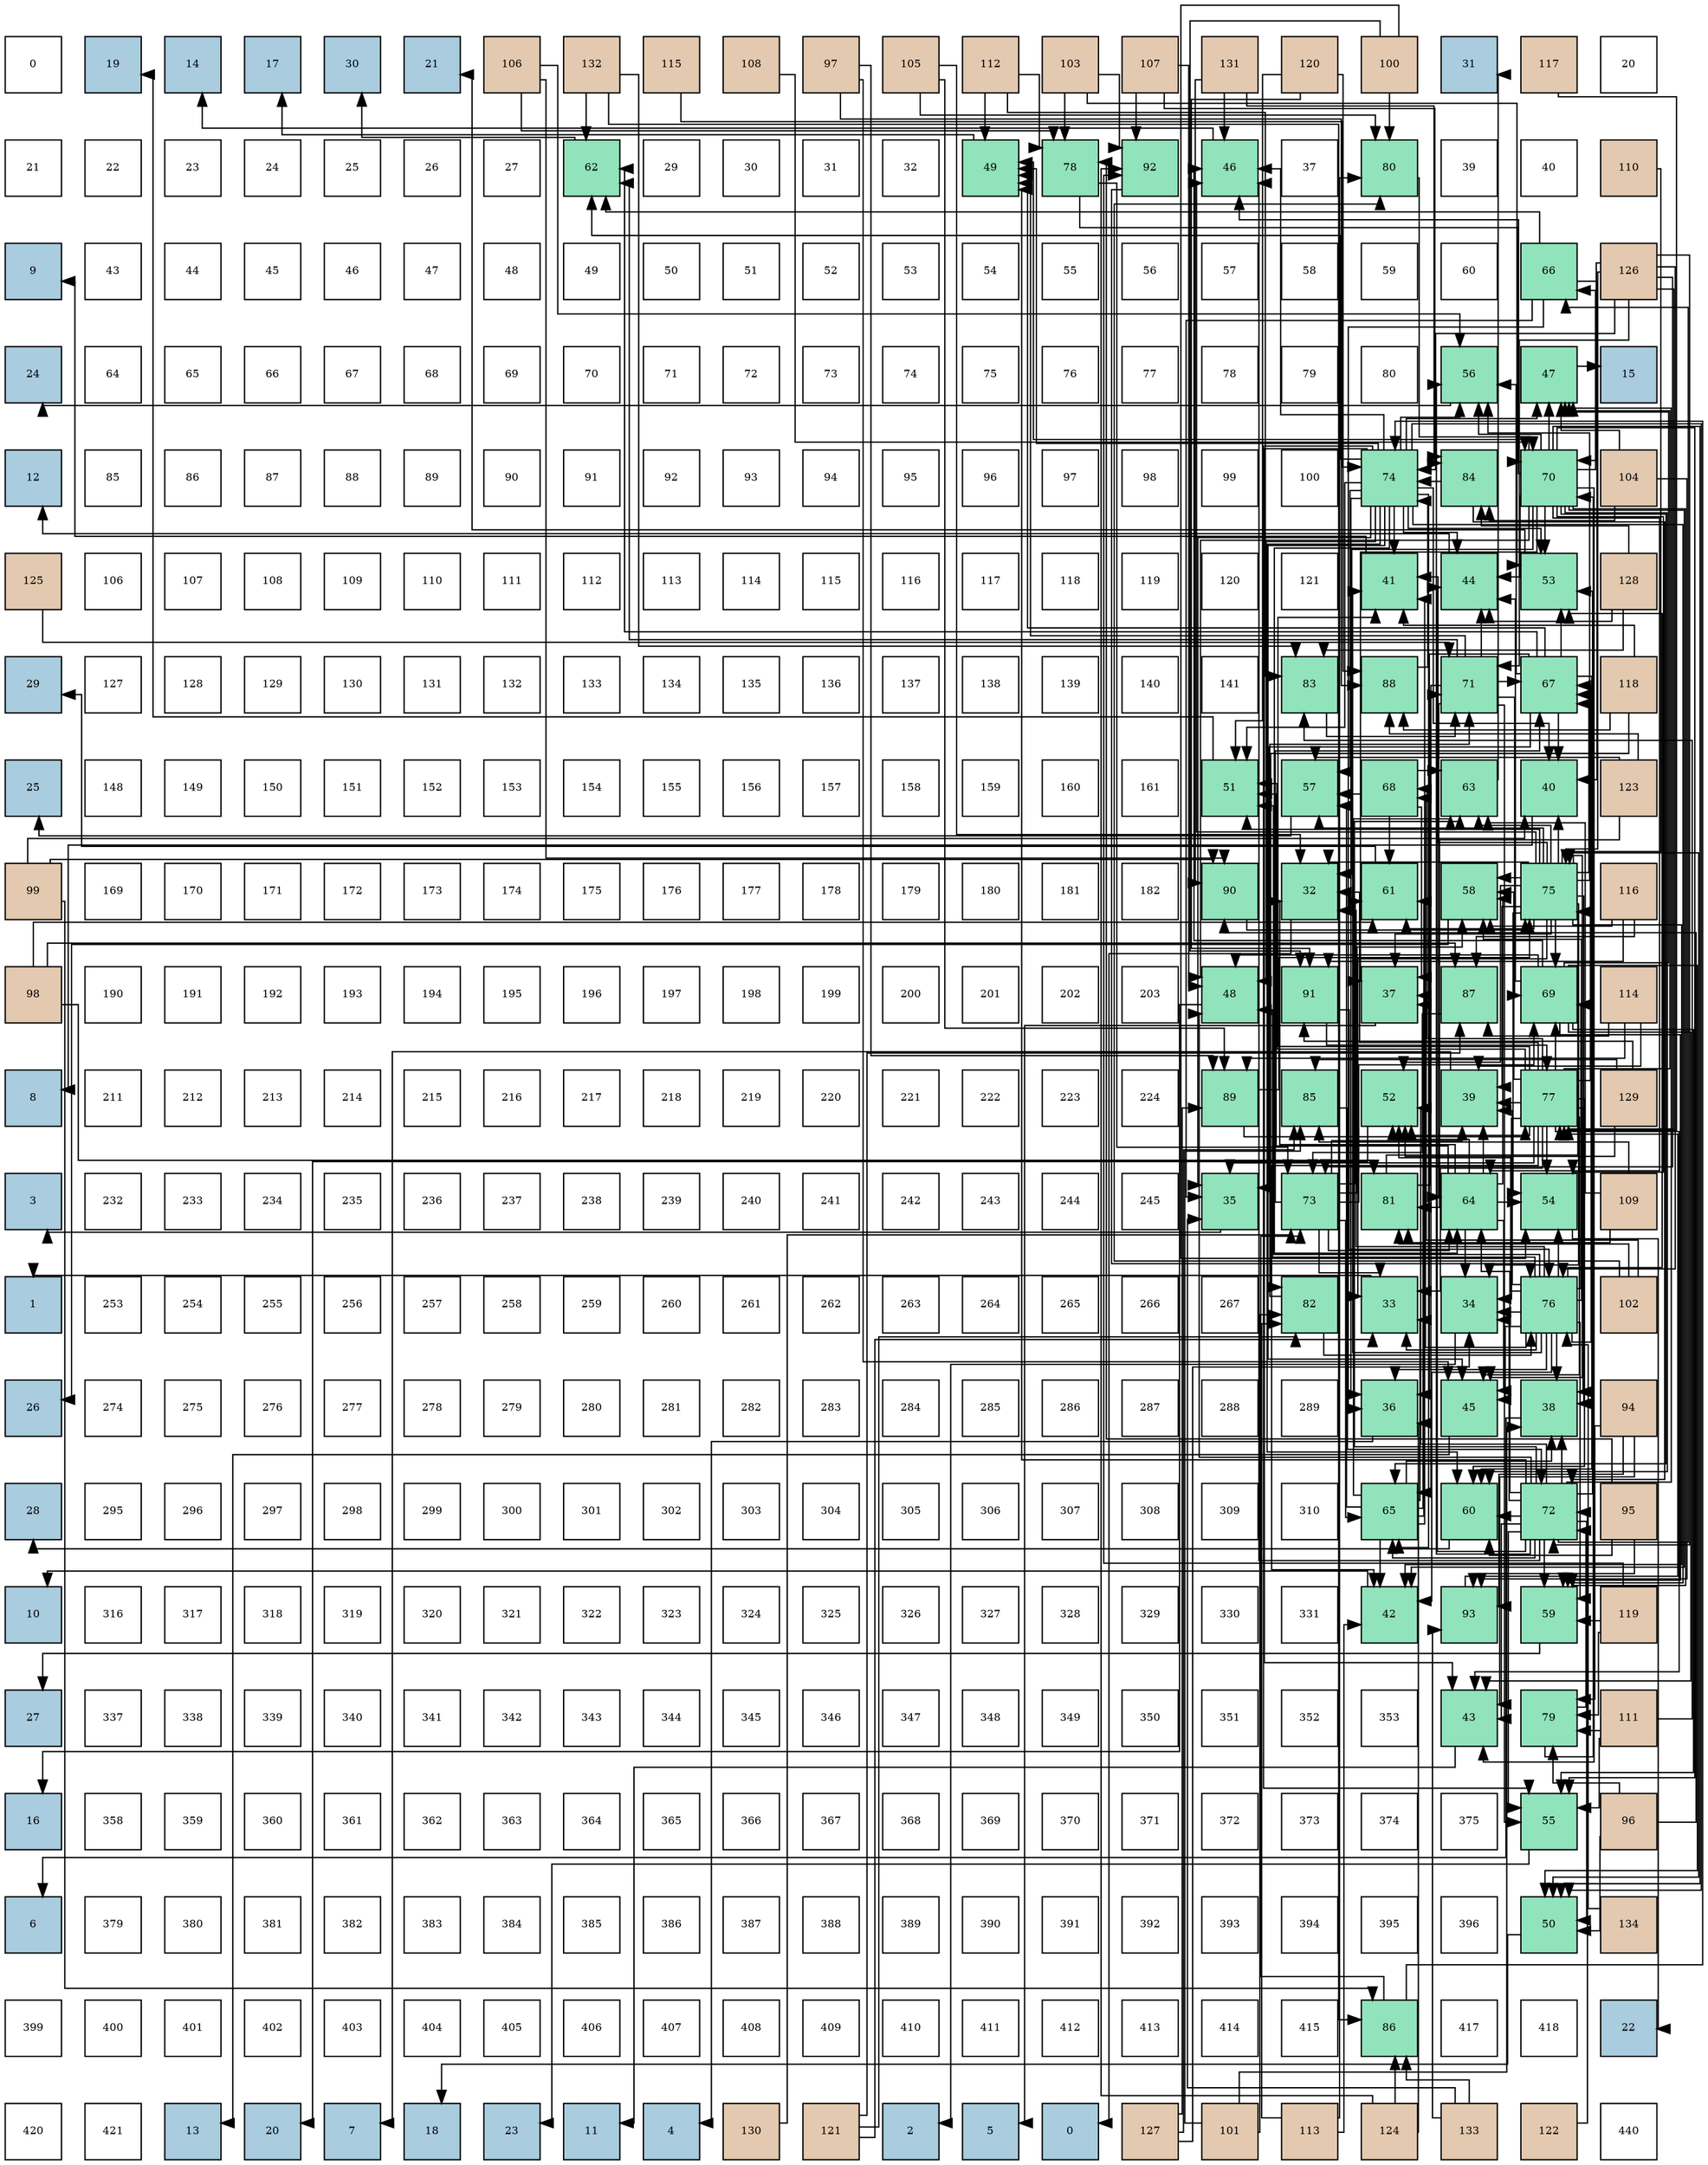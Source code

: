 digraph layout{
 rankdir=TB;
 splines=ortho;
 node [style=filled shape=square fixedsize=true width=0.6];
0[label="0", fontsize=8, fillcolor="#ffffff"];
1[label="19", fontsize=8, fillcolor="#a9ccde"];
2[label="14", fontsize=8, fillcolor="#a9ccde"];
3[label="17", fontsize=8, fillcolor="#a9ccde"];
4[label="30", fontsize=8, fillcolor="#a9ccde"];
5[label="21", fontsize=8, fillcolor="#a9ccde"];
6[label="106", fontsize=8, fillcolor="#e3c9af"];
7[label="132", fontsize=8, fillcolor="#e3c9af"];
8[label="115", fontsize=8, fillcolor="#e3c9af"];
9[label="108", fontsize=8, fillcolor="#e3c9af"];
10[label="97", fontsize=8, fillcolor="#e3c9af"];
11[label="105", fontsize=8, fillcolor="#e3c9af"];
12[label="112", fontsize=8, fillcolor="#e3c9af"];
13[label="103", fontsize=8, fillcolor="#e3c9af"];
14[label="107", fontsize=8, fillcolor="#e3c9af"];
15[label="131", fontsize=8, fillcolor="#e3c9af"];
16[label="120", fontsize=8, fillcolor="#e3c9af"];
17[label="100", fontsize=8, fillcolor="#e3c9af"];
18[label="31", fontsize=8, fillcolor="#a9ccde"];
19[label="117", fontsize=8, fillcolor="#e3c9af"];
20[label="20", fontsize=8, fillcolor="#ffffff"];
21[label="21", fontsize=8, fillcolor="#ffffff"];
22[label="22", fontsize=8, fillcolor="#ffffff"];
23[label="23", fontsize=8, fillcolor="#ffffff"];
24[label="24", fontsize=8, fillcolor="#ffffff"];
25[label="25", fontsize=8, fillcolor="#ffffff"];
26[label="26", fontsize=8, fillcolor="#ffffff"];
27[label="27", fontsize=8, fillcolor="#ffffff"];
28[label="62", fontsize=8, fillcolor="#91e3bb"];
29[label="29", fontsize=8, fillcolor="#ffffff"];
30[label="30", fontsize=8, fillcolor="#ffffff"];
31[label="31", fontsize=8, fillcolor="#ffffff"];
32[label="32", fontsize=8, fillcolor="#ffffff"];
33[label="49", fontsize=8, fillcolor="#91e3bb"];
34[label="78", fontsize=8, fillcolor="#91e3bb"];
35[label="92", fontsize=8, fillcolor="#91e3bb"];
36[label="46", fontsize=8, fillcolor="#91e3bb"];
37[label="37", fontsize=8, fillcolor="#ffffff"];
38[label="80", fontsize=8, fillcolor="#91e3bb"];
39[label="39", fontsize=8, fillcolor="#ffffff"];
40[label="40", fontsize=8, fillcolor="#ffffff"];
41[label="110", fontsize=8, fillcolor="#e3c9af"];
42[label="9", fontsize=8, fillcolor="#a9ccde"];
43[label="43", fontsize=8, fillcolor="#ffffff"];
44[label="44", fontsize=8, fillcolor="#ffffff"];
45[label="45", fontsize=8, fillcolor="#ffffff"];
46[label="46", fontsize=8, fillcolor="#ffffff"];
47[label="47", fontsize=8, fillcolor="#ffffff"];
48[label="48", fontsize=8, fillcolor="#ffffff"];
49[label="49", fontsize=8, fillcolor="#ffffff"];
50[label="50", fontsize=8, fillcolor="#ffffff"];
51[label="51", fontsize=8, fillcolor="#ffffff"];
52[label="52", fontsize=8, fillcolor="#ffffff"];
53[label="53", fontsize=8, fillcolor="#ffffff"];
54[label="54", fontsize=8, fillcolor="#ffffff"];
55[label="55", fontsize=8, fillcolor="#ffffff"];
56[label="56", fontsize=8, fillcolor="#ffffff"];
57[label="57", fontsize=8, fillcolor="#ffffff"];
58[label="58", fontsize=8, fillcolor="#ffffff"];
59[label="59", fontsize=8, fillcolor="#ffffff"];
60[label="60", fontsize=8, fillcolor="#ffffff"];
61[label="66", fontsize=8, fillcolor="#91e3bb"];
62[label="126", fontsize=8, fillcolor="#e3c9af"];
63[label="24", fontsize=8, fillcolor="#a9ccde"];
64[label="64", fontsize=8, fillcolor="#ffffff"];
65[label="65", fontsize=8, fillcolor="#ffffff"];
66[label="66", fontsize=8, fillcolor="#ffffff"];
67[label="67", fontsize=8, fillcolor="#ffffff"];
68[label="68", fontsize=8, fillcolor="#ffffff"];
69[label="69", fontsize=8, fillcolor="#ffffff"];
70[label="70", fontsize=8, fillcolor="#ffffff"];
71[label="71", fontsize=8, fillcolor="#ffffff"];
72[label="72", fontsize=8, fillcolor="#ffffff"];
73[label="73", fontsize=8, fillcolor="#ffffff"];
74[label="74", fontsize=8, fillcolor="#ffffff"];
75[label="75", fontsize=8, fillcolor="#ffffff"];
76[label="76", fontsize=8, fillcolor="#ffffff"];
77[label="77", fontsize=8, fillcolor="#ffffff"];
78[label="78", fontsize=8, fillcolor="#ffffff"];
79[label="79", fontsize=8, fillcolor="#ffffff"];
80[label="80", fontsize=8, fillcolor="#ffffff"];
81[label="56", fontsize=8, fillcolor="#91e3bb"];
82[label="47", fontsize=8, fillcolor="#91e3bb"];
83[label="15", fontsize=8, fillcolor="#a9ccde"];
84[label="12", fontsize=8, fillcolor="#a9ccde"];
85[label="85", fontsize=8, fillcolor="#ffffff"];
86[label="86", fontsize=8, fillcolor="#ffffff"];
87[label="87", fontsize=8, fillcolor="#ffffff"];
88[label="88", fontsize=8, fillcolor="#ffffff"];
89[label="89", fontsize=8, fillcolor="#ffffff"];
90[label="90", fontsize=8, fillcolor="#ffffff"];
91[label="91", fontsize=8, fillcolor="#ffffff"];
92[label="92", fontsize=8, fillcolor="#ffffff"];
93[label="93", fontsize=8, fillcolor="#ffffff"];
94[label="94", fontsize=8, fillcolor="#ffffff"];
95[label="95", fontsize=8, fillcolor="#ffffff"];
96[label="96", fontsize=8, fillcolor="#ffffff"];
97[label="97", fontsize=8, fillcolor="#ffffff"];
98[label="98", fontsize=8, fillcolor="#ffffff"];
99[label="99", fontsize=8, fillcolor="#ffffff"];
100[label="100", fontsize=8, fillcolor="#ffffff"];
101[label="74", fontsize=8, fillcolor="#91e3bb"];
102[label="84", fontsize=8, fillcolor="#91e3bb"];
103[label="70", fontsize=8, fillcolor="#91e3bb"];
104[label="104", fontsize=8, fillcolor="#e3c9af"];
105[label="125", fontsize=8, fillcolor="#e3c9af"];
106[label="106", fontsize=8, fillcolor="#ffffff"];
107[label="107", fontsize=8, fillcolor="#ffffff"];
108[label="108", fontsize=8, fillcolor="#ffffff"];
109[label="109", fontsize=8, fillcolor="#ffffff"];
110[label="110", fontsize=8, fillcolor="#ffffff"];
111[label="111", fontsize=8, fillcolor="#ffffff"];
112[label="112", fontsize=8, fillcolor="#ffffff"];
113[label="113", fontsize=8, fillcolor="#ffffff"];
114[label="114", fontsize=8, fillcolor="#ffffff"];
115[label="115", fontsize=8, fillcolor="#ffffff"];
116[label="116", fontsize=8, fillcolor="#ffffff"];
117[label="117", fontsize=8, fillcolor="#ffffff"];
118[label="118", fontsize=8, fillcolor="#ffffff"];
119[label="119", fontsize=8, fillcolor="#ffffff"];
120[label="120", fontsize=8, fillcolor="#ffffff"];
121[label="121", fontsize=8, fillcolor="#ffffff"];
122[label="41", fontsize=8, fillcolor="#91e3bb"];
123[label="44", fontsize=8, fillcolor="#91e3bb"];
124[label="53", fontsize=8, fillcolor="#91e3bb"];
125[label="128", fontsize=8, fillcolor="#e3c9af"];
126[label="29", fontsize=8, fillcolor="#a9ccde"];
127[label="127", fontsize=8, fillcolor="#ffffff"];
128[label="128", fontsize=8, fillcolor="#ffffff"];
129[label="129", fontsize=8, fillcolor="#ffffff"];
130[label="130", fontsize=8, fillcolor="#ffffff"];
131[label="131", fontsize=8, fillcolor="#ffffff"];
132[label="132", fontsize=8, fillcolor="#ffffff"];
133[label="133", fontsize=8, fillcolor="#ffffff"];
134[label="134", fontsize=8, fillcolor="#ffffff"];
135[label="135", fontsize=8, fillcolor="#ffffff"];
136[label="136", fontsize=8, fillcolor="#ffffff"];
137[label="137", fontsize=8, fillcolor="#ffffff"];
138[label="138", fontsize=8, fillcolor="#ffffff"];
139[label="139", fontsize=8, fillcolor="#ffffff"];
140[label="140", fontsize=8, fillcolor="#ffffff"];
141[label="141", fontsize=8, fillcolor="#ffffff"];
142[label="83", fontsize=8, fillcolor="#91e3bb"];
143[label="88", fontsize=8, fillcolor="#91e3bb"];
144[label="71", fontsize=8, fillcolor="#91e3bb"];
145[label="67", fontsize=8, fillcolor="#91e3bb"];
146[label="118", fontsize=8, fillcolor="#e3c9af"];
147[label="25", fontsize=8, fillcolor="#a9ccde"];
148[label="148", fontsize=8, fillcolor="#ffffff"];
149[label="149", fontsize=8, fillcolor="#ffffff"];
150[label="150", fontsize=8, fillcolor="#ffffff"];
151[label="151", fontsize=8, fillcolor="#ffffff"];
152[label="152", fontsize=8, fillcolor="#ffffff"];
153[label="153", fontsize=8, fillcolor="#ffffff"];
154[label="154", fontsize=8, fillcolor="#ffffff"];
155[label="155", fontsize=8, fillcolor="#ffffff"];
156[label="156", fontsize=8, fillcolor="#ffffff"];
157[label="157", fontsize=8, fillcolor="#ffffff"];
158[label="158", fontsize=8, fillcolor="#ffffff"];
159[label="159", fontsize=8, fillcolor="#ffffff"];
160[label="160", fontsize=8, fillcolor="#ffffff"];
161[label="161", fontsize=8, fillcolor="#ffffff"];
162[label="51", fontsize=8, fillcolor="#91e3bb"];
163[label="57", fontsize=8, fillcolor="#91e3bb"];
164[label="68", fontsize=8, fillcolor="#91e3bb"];
165[label="63", fontsize=8, fillcolor="#91e3bb"];
166[label="40", fontsize=8, fillcolor="#91e3bb"];
167[label="123", fontsize=8, fillcolor="#e3c9af"];
168[label="99", fontsize=8, fillcolor="#e3c9af"];
169[label="169", fontsize=8, fillcolor="#ffffff"];
170[label="170", fontsize=8, fillcolor="#ffffff"];
171[label="171", fontsize=8, fillcolor="#ffffff"];
172[label="172", fontsize=8, fillcolor="#ffffff"];
173[label="173", fontsize=8, fillcolor="#ffffff"];
174[label="174", fontsize=8, fillcolor="#ffffff"];
175[label="175", fontsize=8, fillcolor="#ffffff"];
176[label="176", fontsize=8, fillcolor="#ffffff"];
177[label="177", fontsize=8, fillcolor="#ffffff"];
178[label="178", fontsize=8, fillcolor="#ffffff"];
179[label="179", fontsize=8, fillcolor="#ffffff"];
180[label="180", fontsize=8, fillcolor="#ffffff"];
181[label="181", fontsize=8, fillcolor="#ffffff"];
182[label="182", fontsize=8, fillcolor="#ffffff"];
183[label="90", fontsize=8, fillcolor="#91e3bb"];
184[label="32", fontsize=8, fillcolor="#91e3bb"];
185[label="61", fontsize=8, fillcolor="#91e3bb"];
186[label="58", fontsize=8, fillcolor="#91e3bb"];
187[label="75", fontsize=8, fillcolor="#91e3bb"];
188[label="116", fontsize=8, fillcolor="#e3c9af"];
189[label="98", fontsize=8, fillcolor="#e3c9af"];
190[label="190", fontsize=8, fillcolor="#ffffff"];
191[label="191", fontsize=8, fillcolor="#ffffff"];
192[label="192", fontsize=8, fillcolor="#ffffff"];
193[label="193", fontsize=8, fillcolor="#ffffff"];
194[label="194", fontsize=8, fillcolor="#ffffff"];
195[label="195", fontsize=8, fillcolor="#ffffff"];
196[label="196", fontsize=8, fillcolor="#ffffff"];
197[label="197", fontsize=8, fillcolor="#ffffff"];
198[label="198", fontsize=8, fillcolor="#ffffff"];
199[label="199", fontsize=8, fillcolor="#ffffff"];
200[label="200", fontsize=8, fillcolor="#ffffff"];
201[label="201", fontsize=8, fillcolor="#ffffff"];
202[label="202", fontsize=8, fillcolor="#ffffff"];
203[label="203", fontsize=8, fillcolor="#ffffff"];
204[label="48", fontsize=8, fillcolor="#91e3bb"];
205[label="91", fontsize=8, fillcolor="#91e3bb"];
206[label="37", fontsize=8, fillcolor="#91e3bb"];
207[label="87", fontsize=8, fillcolor="#91e3bb"];
208[label="69", fontsize=8, fillcolor="#91e3bb"];
209[label="114", fontsize=8, fillcolor="#e3c9af"];
210[label="8", fontsize=8, fillcolor="#a9ccde"];
211[label="211", fontsize=8, fillcolor="#ffffff"];
212[label="212", fontsize=8, fillcolor="#ffffff"];
213[label="213", fontsize=8, fillcolor="#ffffff"];
214[label="214", fontsize=8, fillcolor="#ffffff"];
215[label="215", fontsize=8, fillcolor="#ffffff"];
216[label="216", fontsize=8, fillcolor="#ffffff"];
217[label="217", fontsize=8, fillcolor="#ffffff"];
218[label="218", fontsize=8, fillcolor="#ffffff"];
219[label="219", fontsize=8, fillcolor="#ffffff"];
220[label="220", fontsize=8, fillcolor="#ffffff"];
221[label="221", fontsize=8, fillcolor="#ffffff"];
222[label="222", fontsize=8, fillcolor="#ffffff"];
223[label="223", fontsize=8, fillcolor="#ffffff"];
224[label="224", fontsize=8, fillcolor="#ffffff"];
225[label="89", fontsize=8, fillcolor="#91e3bb"];
226[label="85", fontsize=8, fillcolor="#91e3bb"];
227[label="52", fontsize=8, fillcolor="#91e3bb"];
228[label="39", fontsize=8, fillcolor="#91e3bb"];
229[label="77", fontsize=8, fillcolor="#91e3bb"];
230[label="129", fontsize=8, fillcolor="#e3c9af"];
231[label="3", fontsize=8, fillcolor="#a9ccde"];
232[label="232", fontsize=8, fillcolor="#ffffff"];
233[label="233", fontsize=8, fillcolor="#ffffff"];
234[label="234", fontsize=8, fillcolor="#ffffff"];
235[label="235", fontsize=8, fillcolor="#ffffff"];
236[label="236", fontsize=8, fillcolor="#ffffff"];
237[label="237", fontsize=8, fillcolor="#ffffff"];
238[label="238", fontsize=8, fillcolor="#ffffff"];
239[label="239", fontsize=8, fillcolor="#ffffff"];
240[label="240", fontsize=8, fillcolor="#ffffff"];
241[label="241", fontsize=8, fillcolor="#ffffff"];
242[label="242", fontsize=8, fillcolor="#ffffff"];
243[label="243", fontsize=8, fillcolor="#ffffff"];
244[label="244", fontsize=8, fillcolor="#ffffff"];
245[label="245", fontsize=8, fillcolor="#ffffff"];
246[label="35", fontsize=8, fillcolor="#91e3bb"];
247[label="73", fontsize=8, fillcolor="#91e3bb"];
248[label="81", fontsize=8, fillcolor="#91e3bb"];
249[label="64", fontsize=8, fillcolor="#91e3bb"];
250[label="54", fontsize=8, fillcolor="#91e3bb"];
251[label="109", fontsize=8, fillcolor="#e3c9af"];
252[label="1", fontsize=8, fillcolor="#a9ccde"];
253[label="253", fontsize=8, fillcolor="#ffffff"];
254[label="254", fontsize=8, fillcolor="#ffffff"];
255[label="255", fontsize=8, fillcolor="#ffffff"];
256[label="256", fontsize=8, fillcolor="#ffffff"];
257[label="257", fontsize=8, fillcolor="#ffffff"];
258[label="258", fontsize=8, fillcolor="#ffffff"];
259[label="259", fontsize=8, fillcolor="#ffffff"];
260[label="260", fontsize=8, fillcolor="#ffffff"];
261[label="261", fontsize=8, fillcolor="#ffffff"];
262[label="262", fontsize=8, fillcolor="#ffffff"];
263[label="263", fontsize=8, fillcolor="#ffffff"];
264[label="264", fontsize=8, fillcolor="#ffffff"];
265[label="265", fontsize=8, fillcolor="#ffffff"];
266[label="266", fontsize=8, fillcolor="#ffffff"];
267[label="267", fontsize=8, fillcolor="#ffffff"];
268[label="82", fontsize=8, fillcolor="#91e3bb"];
269[label="33", fontsize=8, fillcolor="#91e3bb"];
270[label="34", fontsize=8, fillcolor="#91e3bb"];
271[label="76", fontsize=8, fillcolor="#91e3bb"];
272[label="102", fontsize=8, fillcolor="#e3c9af"];
273[label="26", fontsize=8, fillcolor="#a9ccde"];
274[label="274", fontsize=8, fillcolor="#ffffff"];
275[label="275", fontsize=8, fillcolor="#ffffff"];
276[label="276", fontsize=8, fillcolor="#ffffff"];
277[label="277", fontsize=8, fillcolor="#ffffff"];
278[label="278", fontsize=8, fillcolor="#ffffff"];
279[label="279", fontsize=8, fillcolor="#ffffff"];
280[label="280", fontsize=8, fillcolor="#ffffff"];
281[label="281", fontsize=8, fillcolor="#ffffff"];
282[label="282", fontsize=8, fillcolor="#ffffff"];
283[label="283", fontsize=8, fillcolor="#ffffff"];
284[label="284", fontsize=8, fillcolor="#ffffff"];
285[label="285", fontsize=8, fillcolor="#ffffff"];
286[label="286", fontsize=8, fillcolor="#ffffff"];
287[label="287", fontsize=8, fillcolor="#ffffff"];
288[label="288", fontsize=8, fillcolor="#ffffff"];
289[label="289", fontsize=8, fillcolor="#ffffff"];
290[label="36", fontsize=8, fillcolor="#91e3bb"];
291[label="45", fontsize=8, fillcolor="#91e3bb"];
292[label="38", fontsize=8, fillcolor="#91e3bb"];
293[label="94", fontsize=8, fillcolor="#e3c9af"];
294[label="28", fontsize=8, fillcolor="#a9ccde"];
295[label="295", fontsize=8, fillcolor="#ffffff"];
296[label="296", fontsize=8, fillcolor="#ffffff"];
297[label="297", fontsize=8, fillcolor="#ffffff"];
298[label="298", fontsize=8, fillcolor="#ffffff"];
299[label="299", fontsize=8, fillcolor="#ffffff"];
300[label="300", fontsize=8, fillcolor="#ffffff"];
301[label="301", fontsize=8, fillcolor="#ffffff"];
302[label="302", fontsize=8, fillcolor="#ffffff"];
303[label="303", fontsize=8, fillcolor="#ffffff"];
304[label="304", fontsize=8, fillcolor="#ffffff"];
305[label="305", fontsize=8, fillcolor="#ffffff"];
306[label="306", fontsize=8, fillcolor="#ffffff"];
307[label="307", fontsize=8, fillcolor="#ffffff"];
308[label="308", fontsize=8, fillcolor="#ffffff"];
309[label="309", fontsize=8, fillcolor="#ffffff"];
310[label="310", fontsize=8, fillcolor="#ffffff"];
311[label="65", fontsize=8, fillcolor="#91e3bb"];
312[label="60", fontsize=8, fillcolor="#91e3bb"];
313[label="72", fontsize=8, fillcolor="#91e3bb"];
314[label="95", fontsize=8, fillcolor="#e3c9af"];
315[label="10", fontsize=8, fillcolor="#a9ccde"];
316[label="316", fontsize=8, fillcolor="#ffffff"];
317[label="317", fontsize=8, fillcolor="#ffffff"];
318[label="318", fontsize=8, fillcolor="#ffffff"];
319[label="319", fontsize=8, fillcolor="#ffffff"];
320[label="320", fontsize=8, fillcolor="#ffffff"];
321[label="321", fontsize=8, fillcolor="#ffffff"];
322[label="322", fontsize=8, fillcolor="#ffffff"];
323[label="323", fontsize=8, fillcolor="#ffffff"];
324[label="324", fontsize=8, fillcolor="#ffffff"];
325[label="325", fontsize=8, fillcolor="#ffffff"];
326[label="326", fontsize=8, fillcolor="#ffffff"];
327[label="327", fontsize=8, fillcolor="#ffffff"];
328[label="328", fontsize=8, fillcolor="#ffffff"];
329[label="329", fontsize=8, fillcolor="#ffffff"];
330[label="330", fontsize=8, fillcolor="#ffffff"];
331[label="331", fontsize=8, fillcolor="#ffffff"];
332[label="42", fontsize=8, fillcolor="#91e3bb"];
333[label="93", fontsize=8, fillcolor="#91e3bb"];
334[label="59", fontsize=8, fillcolor="#91e3bb"];
335[label="119", fontsize=8, fillcolor="#e3c9af"];
336[label="27", fontsize=8, fillcolor="#a9ccde"];
337[label="337", fontsize=8, fillcolor="#ffffff"];
338[label="338", fontsize=8, fillcolor="#ffffff"];
339[label="339", fontsize=8, fillcolor="#ffffff"];
340[label="340", fontsize=8, fillcolor="#ffffff"];
341[label="341", fontsize=8, fillcolor="#ffffff"];
342[label="342", fontsize=8, fillcolor="#ffffff"];
343[label="343", fontsize=8, fillcolor="#ffffff"];
344[label="344", fontsize=8, fillcolor="#ffffff"];
345[label="345", fontsize=8, fillcolor="#ffffff"];
346[label="346", fontsize=8, fillcolor="#ffffff"];
347[label="347", fontsize=8, fillcolor="#ffffff"];
348[label="348", fontsize=8, fillcolor="#ffffff"];
349[label="349", fontsize=8, fillcolor="#ffffff"];
350[label="350", fontsize=8, fillcolor="#ffffff"];
351[label="351", fontsize=8, fillcolor="#ffffff"];
352[label="352", fontsize=8, fillcolor="#ffffff"];
353[label="353", fontsize=8, fillcolor="#ffffff"];
354[label="43", fontsize=8, fillcolor="#91e3bb"];
355[label="79", fontsize=8, fillcolor="#91e3bb"];
356[label="111", fontsize=8, fillcolor="#e3c9af"];
357[label="16", fontsize=8, fillcolor="#a9ccde"];
358[label="358", fontsize=8, fillcolor="#ffffff"];
359[label="359", fontsize=8, fillcolor="#ffffff"];
360[label="360", fontsize=8, fillcolor="#ffffff"];
361[label="361", fontsize=8, fillcolor="#ffffff"];
362[label="362", fontsize=8, fillcolor="#ffffff"];
363[label="363", fontsize=8, fillcolor="#ffffff"];
364[label="364", fontsize=8, fillcolor="#ffffff"];
365[label="365", fontsize=8, fillcolor="#ffffff"];
366[label="366", fontsize=8, fillcolor="#ffffff"];
367[label="367", fontsize=8, fillcolor="#ffffff"];
368[label="368", fontsize=8, fillcolor="#ffffff"];
369[label="369", fontsize=8, fillcolor="#ffffff"];
370[label="370", fontsize=8, fillcolor="#ffffff"];
371[label="371", fontsize=8, fillcolor="#ffffff"];
372[label="372", fontsize=8, fillcolor="#ffffff"];
373[label="373", fontsize=8, fillcolor="#ffffff"];
374[label="374", fontsize=8, fillcolor="#ffffff"];
375[label="375", fontsize=8, fillcolor="#ffffff"];
376[label="55", fontsize=8, fillcolor="#91e3bb"];
377[label="96", fontsize=8, fillcolor="#e3c9af"];
378[label="6", fontsize=8, fillcolor="#a9ccde"];
379[label="379", fontsize=8, fillcolor="#ffffff"];
380[label="380", fontsize=8, fillcolor="#ffffff"];
381[label="381", fontsize=8, fillcolor="#ffffff"];
382[label="382", fontsize=8, fillcolor="#ffffff"];
383[label="383", fontsize=8, fillcolor="#ffffff"];
384[label="384", fontsize=8, fillcolor="#ffffff"];
385[label="385", fontsize=8, fillcolor="#ffffff"];
386[label="386", fontsize=8, fillcolor="#ffffff"];
387[label="387", fontsize=8, fillcolor="#ffffff"];
388[label="388", fontsize=8, fillcolor="#ffffff"];
389[label="389", fontsize=8, fillcolor="#ffffff"];
390[label="390", fontsize=8, fillcolor="#ffffff"];
391[label="391", fontsize=8, fillcolor="#ffffff"];
392[label="392", fontsize=8, fillcolor="#ffffff"];
393[label="393", fontsize=8, fillcolor="#ffffff"];
394[label="394", fontsize=8, fillcolor="#ffffff"];
395[label="395", fontsize=8, fillcolor="#ffffff"];
396[label="396", fontsize=8, fillcolor="#ffffff"];
397[label="50", fontsize=8, fillcolor="#91e3bb"];
398[label="134", fontsize=8, fillcolor="#e3c9af"];
399[label="399", fontsize=8, fillcolor="#ffffff"];
400[label="400", fontsize=8, fillcolor="#ffffff"];
401[label="401", fontsize=8, fillcolor="#ffffff"];
402[label="402", fontsize=8, fillcolor="#ffffff"];
403[label="403", fontsize=8, fillcolor="#ffffff"];
404[label="404", fontsize=8, fillcolor="#ffffff"];
405[label="405", fontsize=8, fillcolor="#ffffff"];
406[label="406", fontsize=8, fillcolor="#ffffff"];
407[label="407", fontsize=8, fillcolor="#ffffff"];
408[label="408", fontsize=8, fillcolor="#ffffff"];
409[label="409", fontsize=8, fillcolor="#ffffff"];
410[label="410", fontsize=8, fillcolor="#ffffff"];
411[label="411", fontsize=8, fillcolor="#ffffff"];
412[label="412", fontsize=8, fillcolor="#ffffff"];
413[label="413", fontsize=8, fillcolor="#ffffff"];
414[label="414", fontsize=8, fillcolor="#ffffff"];
415[label="415", fontsize=8, fillcolor="#ffffff"];
416[label="86", fontsize=8, fillcolor="#91e3bb"];
417[label="417", fontsize=8, fillcolor="#ffffff"];
418[label="418", fontsize=8, fillcolor="#ffffff"];
419[label="22", fontsize=8, fillcolor="#a9ccde"];
420[label="420", fontsize=8, fillcolor="#ffffff"];
421[label="421", fontsize=8, fillcolor="#ffffff"];
422[label="13", fontsize=8, fillcolor="#a9ccde"];
423[label="20", fontsize=8, fillcolor="#a9ccde"];
424[label="7", fontsize=8, fillcolor="#a9ccde"];
425[label="18", fontsize=8, fillcolor="#a9ccde"];
426[label="23", fontsize=8, fillcolor="#a9ccde"];
427[label="11", fontsize=8, fillcolor="#a9ccde"];
428[label="4", fontsize=8, fillcolor="#a9ccde"];
429[label="130", fontsize=8, fillcolor="#e3c9af"];
430[label="121", fontsize=8, fillcolor="#e3c9af"];
431[label="2", fontsize=8, fillcolor="#a9ccde"];
432[label="5", fontsize=8, fillcolor="#a9ccde"];
433[label="0", fontsize=8, fillcolor="#a9ccde"];
434[label="127", fontsize=8, fillcolor="#e3c9af"];
435[label="101", fontsize=8, fillcolor="#e3c9af"];
436[label="113", fontsize=8, fillcolor="#e3c9af"];
437[label="124", fontsize=8, fillcolor="#e3c9af"];
438[label="133", fontsize=8, fillcolor="#e3c9af"];
439[label="122", fontsize=8, fillcolor="#e3c9af"];
440[label="440", fontsize=8, fillcolor="#ffffff"];
edge [constraint=false, style=vis];184 -> 433;
269 -> 252;
270 -> 431;
246 -> 231;
290 -> 428;
206 -> 432;
292 -> 378;
228 -> 424;
166 -> 210;
122 -> 42;
332 -> 315;
354 -> 427;
123 -> 84;
291 -> 422;
36 -> 2;
82 -> 83;
204 -> 357;
33 -> 3;
397 -> 425;
162 -> 1;
227 -> 423;
124 -> 5;
250 -> 419;
376 -> 426;
81 -> 63;
163 -> 147;
186 -> 273;
334 -> 336;
312 -> 294;
185 -> 126;
28 -> 4;
165 -> 18;
249 -> 184;
249 -> 270;
249 -> 228;
249 -> 291;
249 -> 162;
249 -> 227;
249 -> 250;
249 -> 186;
311 -> 269;
311 -> 206;
311 -> 292;
311 -> 122;
311 -> 332;
311 -> 163;
311 -> 185;
311 -> 165;
61 -> 246;
61 -> 290;
61 -> 166;
61 -> 28;
145 -> 246;
145 -> 290;
145 -> 166;
145 -> 33;
145 -> 124;
145 -> 81;
145 -> 312;
145 -> 28;
164 -> 206;
164 -> 163;
164 -> 185;
164 -> 165;
208 -> 354;
208 -> 123;
208 -> 36;
208 -> 82;
208 -> 204;
208 -> 397;
208 -> 376;
208 -> 334;
103 -> 184;
103 -> 206;
103 -> 332;
103 -> 354;
103 -> 123;
103 -> 36;
103 -> 82;
103 -> 204;
103 -> 33;
103 -> 397;
103 -> 124;
103 -> 250;
103 -> 376;
103 -> 81;
103 -> 334;
103 -> 312;
103 -> 249;
103 -> 311;
103 -> 61;
144 -> 123;
144 -> 33;
144 -> 376;
144 -> 28;
144 -> 249;
144 -> 311;
144 -> 145;
144 -> 208;
313 -> 270;
313 -> 292;
313 -> 354;
313 -> 123;
313 -> 36;
313 -> 82;
313 -> 204;
313 -> 33;
313 -> 397;
313 -> 227;
313 -> 124;
313 -> 376;
313 -> 81;
313 -> 334;
313 -> 312;
313 -> 165;
313 -> 249;
313 -> 311;
313 -> 61;
247 -> 269;
247 -> 228;
247 -> 186;
247 -> 185;
247 -> 249;
247 -> 311;
247 -> 145;
247 -> 208;
101 -> 246;
101 -> 290;
101 -> 166;
101 -> 122;
101 -> 354;
101 -> 123;
101 -> 291;
101 -> 36;
101 -> 82;
101 -> 204;
101 -> 33;
101 -> 397;
101 -> 162;
101 -> 124;
101 -> 376;
101 -> 81;
101 -> 163;
101 -> 334;
101 -> 312;
101 -> 28;
101 -> 249;
101 -> 311;
187 -> 184;
187 -> 269;
187 -> 270;
187 -> 206;
187 -> 292;
187 -> 228;
187 -> 166;
187 -> 122;
187 -> 332;
187 -> 291;
187 -> 36;
187 -> 397;
187 -> 162;
187 -> 227;
187 -> 250;
187 -> 81;
187 -> 163;
187 -> 186;
187 -> 185;
187 -> 165;
187 -> 145;
187 -> 208;
271 -> 184;
271 -> 269;
271 -> 270;
271 -> 290;
271 -> 292;
271 -> 228;
271 -> 122;
271 -> 332;
271 -> 291;
271 -> 204;
271 -> 162;
271 -> 227;
271 -> 124;
271 -> 250;
271 -> 186;
271 -> 334;
271 -> 145;
271 -> 164;
271 -> 208;
229 -> 184;
229 -> 269;
229 -> 270;
229 -> 246;
229 -> 292;
229 -> 228;
229 -> 122;
229 -> 332;
229 -> 354;
229 -> 291;
229 -> 82;
229 -> 162;
229 -> 227;
229 -> 250;
229 -> 186;
229 -> 312;
229 -> 145;
229 -> 164;
229 -> 208;
34 -> 103;
34 -> 247;
355 -> 103;
355 -> 313;
38 -> 103;
248 -> 144;
248 -> 187;
268 -> 144;
268 -> 271;
142 -> 144;
102 -> 313;
102 -> 101;
226 -> 313;
416 -> 247;
416 -> 101;
207 -> 247;
143 -> 101;
225 -> 187;
225 -> 229;
183 -> 187;
205 -> 271;
205 -> 229;
35 -> 271;
333 -> 229;
293 -> 354;
293 -> 355;
293 -> 333;
314 -> 312;
314 -> 34;
314 -> 333;
377 -> 397;
377 -> 355;
377 -> 183;
10 -> 291;
10 -> 143;
10 -> 225;
189 -> 185;
189 -> 248;
189 -> 207;
168 -> 166;
168 -> 416;
168 -> 183;
17 -> 250;
17 -> 38;
17 -> 205;
435 -> 292;
435 -> 268;
435 -> 226;
272 -> 206;
272 -> 38;
272 -> 248;
13 -> 124;
13 -> 34;
13 -> 35;
104 -> 82;
104 -> 102;
104 -> 333;
11 -> 184;
11 -> 38;
11 -> 225;
6 -> 81;
6 -> 34;
6 -> 183;
14 -> 204;
14 -> 102;
14 -> 35;
9 -> 103;
251 -> 165;
251 -> 248;
251 -> 226;
41 -> 187;
356 -> 376;
356 -> 355;
356 -> 142;
12 -> 33;
12 -> 34;
12 -> 142;
436 -> 332;
436 -> 38;
436 -> 268;
209 -> 228;
209 -> 207;
209 -> 225;
8 -> 101;
188 -> 186;
188 -> 207;
188 -> 205;
19 -> 229;
146 -> 122;
146 -> 268;
146 -> 143;
335 -> 334;
335 -> 355;
335 -> 35;
16 -> 162;
16 -> 143;
16 -> 205;
430 -> 269;
430 -> 268;
430 -> 207;
439 -> 313;
167 -> 163;
167 -> 248;
167 -> 143;
437 -> 290;
437 -> 416;
437 -> 35;
105 -> 144;
62 -> 103;
62 -> 144;
62 -> 313;
62 -> 247;
62 -> 101;
62 -> 187;
62 -> 271;
62 -> 229;
434 -> 270;
434 -> 226;
434 -> 225;
125 -> 123;
125 -> 142;
125 -> 102;
230 -> 227;
230 -> 226;
230 -> 205;
429 -> 247;
15 -> 36;
15 -> 102;
15 -> 183;
7 -> 28;
7 -> 142;
7 -> 416;
438 -> 246;
438 -> 416;
438 -> 333;
398 -> 271;
edge [constraint=true, style=invis];
0 -> 21 -> 42 -> 63 -> 84 -> 105 -> 126 -> 147 -> 168 -> 189 -> 210 -> 231 -> 252 -> 273 -> 294 -> 315 -> 336 -> 357 -> 378 -> 399 -> 420;
1 -> 22 -> 43 -> 64 -> 85 -> 106 -> 127 -> 148 -> 169 -> 190 -> 211 -> 232 -> 253 -> 274 -> 295 -> 316 -> 337 -> 358 -> 379 -> 400 -> 421;
2 -> 23 -> 44 -> 65 -> 86 -> 107 -> 128 -> 149 -> 170 -> 191 -> 212 -> 233 -> 254 -> 275 -> 296 -> 317 -> 338 -> 359 -> 380 -> 401 -> 422;
3 -> 24 -> 45 -> 66 -> 87 -> 108 -> 129 -> 150 -> 171 -> 192 -> 213 -> 234 -> 255 -> 276 -> 297 -> 318 -> 339 -> 360 -> 381 -> 402 -> 423;
4 -> 25 -> 46 -> 67 -> 88 -> 109 -> 130 -> 151 -> 172 -> 193 -> 214 -> 235 -> 256 -> 277 -> 298 -> 319 -> 340 -> 361 -> 382 -> 403 -> 424;
5 -> 26 -> 47 -> 68 -> 89 -> 110 -> 131 -> 152 -> 173 -> 194 -> 215 -> 236 -> 257 -> 278 -> 299 -> 320 -> 341 -> 362 -> 383 -> 404 -> 425;
6 -> 27 -> 48 -> 69 -> 90 -> 111 -> 132 -> 153 -> 174 -> 195 -> 216 -> 237 -> 258 -> 279 -> 300 -> 321 -> 342 -> 363 -> 384 -> 405 -> 426;
7 -> 28 -> 49 -> 70 -> 91 -> 112 -> 133 -> 154 -> 175 -> 196 -> 217 -> 238 -> 259 -> 280 -> 301 -> 322 -> 343 -> 364 -> 385 -> 406 -> 427;
8 -> 29 -> 50 -> 71 -> 92 -> 113 -> 134 -> 155 -> 176 -> 197 -> 218 -> 239 -> 260 -> 281 -> 302 -> 323 -> 344 -> 365 -> 386 -> 407 -> 428;
9 -> 30 -> 51 -> 72 -> 93 -> 114 -> 135 -> 156 -> 177 -> 198 -> 219 -> 240 -> 261 -> 282 -> 303 -> 324 -> 345 -> 366 -> 387 -> 408 -> 429;
10 -> 31 -> 52 -> 73 -> 94 -> 115 -> 136 -> 157 -> 178 -> 199 -> 220 -> 241 -> 262 -> 283 -> 304 -> 325 -> 346 -> 367 -> 388 -> 409 -> 430;
11 -> 32 -> 53 -> 74 -> 95 -> 116 -> 137 -> 158 -> 179 -> 200 -> 221 -> 242 -> 263 -> 284 -> 305 -> 326 -> 347 -> 368 -> 389 -> 410 -> 431;
12 -> 33 -> 54 -> 75 -> 96 -> 117 -> 138 -> 159 -> 180 -> 201 -> 222 -> 243 -> 264 -> 285 -> 306 -> 327 -> 348 -> 369 -> 390 -> 411 -> 432;
13 -> 34 -> 55 -> 76 -> 97 -> 118 -> 139 -> 160 -> 181 -> 202 -> 223 -> 244 -> 265 -> 286 -> 307 -> 328 -> 349 -> 370 -> 391 -> 412 -> 433;
14 -> 35 -> 56 -> 77 -> 98 -> 119 -> 140 -> 161 -> 182 -> 203 -> 224 -> 245 -> 266 -> 287 -> 308 -> 329 -> 350 -> 371 -> 392 -> 413 -> 434;
15 -> 36 -> 57 -> 78 -> 99 -> 120 -> 141 -> 162 -> 183 -> 204 -> 225 -> 246 -> 267 -> 288 -> 309 -> 330 -> 351 -> 372 -> 393 -> 414 -> 435;
16 -> 37 -> 58 -> 79 -> 100 -> 121 -> 142 -> 163 -> 184 -> 205 -> 226 -> 247 -> 268 -> 289 -> 310 -> 331 -> 352 -> 373 -> 394 -> 415 -> 436;
17 -> 38 -> 59 -> 80 -> 101 -> 122 -> 143 -> 164 -> 185 -> 206 -> 227 -> 248 -> 269 -> 290 -> 311 -> 332 -> 353 -> 374 -> 395 -> 416 -> 437;
18 -> 39 -> 60 -> 81 -> 102 -> 123 -> 144 -> 165 -> 186 -> 207 -> 228 -> 249 -> 270 -> 291 -> 312 -> 333 -> 354 -> 375 -> 396 -> 417 -> 438;
19 -> 40 -> 61 -> 82 -> 103 -> 124 -> 145 -> 166 -> 187 -> 208 -> 229 -> 250 -> 271 -> 292 -> 313 -> 334 -> 355 -> 376 -> 397 -> 418 -> 439;
20 -> 41 -> 62 -> 83 -> 104 -> 125 -> 146 -> 167 -> 188 -> 209 -> 230 -> 251 -> 272 -> 293 -> 314 -> 335 -> 356 -> 377 -> 398 -> 419 -> 440;
rank = same {0 -> 1 -> 2 -> 3 -> 4 -> 5 -> 6 -> 7 -> 8 -> 9 -> 10 -> 11 -> 12 -> 13 -> 14 -> 15 -> 16 -> 17 -> 18 -> 19 -> 20};
rank = same {21 -> 22 -> 23 -> 24 -> 25 -> 26 -> 27 -> 28 -> 29 -> 30 -> 31 -> 32 -> 33 -> 34 -> 35 -> 36 -> 37 -> 38 -> 39 -> 40 -> 41};
rank = same {42 -> 43 -> 44 -> 45 -> 46 -> 47 -> 48 -> 49 -> 50 -> 51 -> 52 -> 53 -> 54 -> 55 -> 56 -> 57 -> 58 -> 59 -> 60 -> 61 -> 62};
rank = same {63 -> 64 -> 65 -> 66 -> 67 -> 68 -> 69 -> 70 -> 71 -> 72 -> 73 -> 74 -> 75 -> 76 -> 77 -> 78 -> 79 -> 80 -> 81 -> 82 -> 83};
rank = same {84 -> 85 -> 86 -> 87 -> 88 -> 89 -> 90 -> 91 -> 92 -> 93 -> 94 -> 95 -> 96 -> 97 -> 98 -> 99 -> 100 -> 101 -> 102 -> 103 -> 104};
rank = same {105 -> 106 -> 107 -> 108 -> 109 -> 110 -> 111 -> 112 -> 113 -> 114 -> 115 -> 116 -> 117 -> 118 -> 119 -> 120 -> 121 -> 122 -> 123 -> 124 -> 125};
rank = same {126 -> 127 -> 128 -> 129 -> 130 -> 131 -> 132 -> 133 -> 134 -> 135 -> 136 -> 137 -> 138 -> 139 -> 140 -> 141 -> 142 -> 143 -> 144 -> 145 -> 146};
rank = same {147 -> 148 -> 149 -> 150 -> 151 -> 152 -> 153 -> 154 -> 155 -> 156 -> 157 -> 158 -> 159 -> 160 -> 161 -> 162 -> 163 -> 164 -> 165 -> 166 -> 167};
rank = same {168 -> 169 -> 170 -> 171 -> 172 -> 173 -> 174 -> 175 -> 176 -> 177 -> 178 -> 179 -> 180 -> 181 -> 182 -> 183 -> 184 -> 185 -> 186 -> 187 -> 188};
rank = same {189 -> 190 -> 191 -> 192 -> 193 -> 194 -> 195 -> 196 -> 197 -> 198 -> 199 -> 200 -> 201 -> 202 -> 203 -> 204 -> 205 -> 206 -> 207 -> 208 -> 209};
rank = same {210 -> 211 -> 212 -> 213 -> 214 -> 215 -> 216 -> 217 -> 218 -> 219 -> 220 -> 221 -> 222 -> 223 -> 224 -> 225 -> 226 -> 227 -> 228 -> 229 -> 230};
rank = same {231 -> 232 -> 233 -> 234 -> 235 -> 236 -> 237 -> 238 -> 239 -> 240 -> 241 -> 242 -> 243 -> 244 -> 245 -> 246 -> 247 -> 248 -> 249 -> 250 -> 251};
rank = same {252 -> 253 -> 254 -> 255 -> 256 -> 257 -> 258 -> 259 -> 260 -> 261 -> 262 -> 263 -> 264 -> 265 -> 266 -> 267 -> 268 -> 269 -> 270 -> 271 -> 272};
rank = same {273 -> 274 -> 275 -> 276 -> 277 -> 278 -> 279 -> 280 -> 281 -> 282 -> 283 -> 284 -> 285 -> 286 -> 287 -> 288 -> 289 -> 290 -> 291 -> 292 -> 293};
rank = same {294 -> 295 -> 296 -> 297 -> 298 -> 299 -> 300 -> 301 -> 302 -> 303 -> 304 -> 305 -> 306 -> 307 -> 308 -> 309 -> 310 -> 311 -> 312 -> 313 -> 314};
rank = same {315 -> 316 -> 317 -> 318 -> 319 -> 320 -> 321 -> 322 -> 323 -> 324 -> 325 -> 326 -> 327 -> 328 -> 329 -> 330 -> 331 -> 332 -> 333 -> 334 -> 335};
rank = same {336 -> 337 -> 338 -> 339 -> 340 -> 341 -> 342 -> 343 -> 344 -> 345 -> 346 -> 347 -> 348 -> 349 -> 350 -> 351 -> 352 -> 353 -> 354 -> 355 -> 356};
rank = same {357 -> 358 -> 359 -> 360 -> 361 -> 362 -> 363 -> 364 -> 365 -> 366 -> 367 -> 368 -> 369 -> 370 -> 371 -> 372 -> 373 -> 374 -> 375 -> 376 -> 377};
rank = same {378 -> 379 -> 380 -> 381 -> 382 -> 383 -> 384 -> 385 -> 386 -> 387 -> 388 -> 389 -> 390 -> 391 -> 392 -> 393 -> 394 -> 395 -> 396 -> 397 -> 398};
rank = same {399 -> 400 -> 401 -> 402 -> 403 -> 404 -> 405 -> 406 -> 407 -> 408 -> 409 -> 410 -> 411 -> 412 -> 413 -> 414 -> 415 -> 416 -> 417 -> 418 -> 419};
rank = same {420 -> 421 -> 422 -> 423 -> 424 -> 425 -> 426 -> 427 -> 428 -> 429 -> 430 -> 431 -> 432 -> 433 -> 434 -> 435 -> 436 -> 437 -> 438 -> 439 -> 440};
}